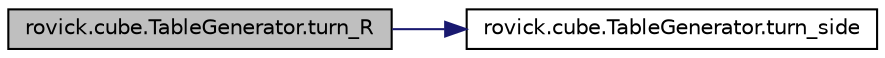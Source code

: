 digraph "rovick.cube.TableGenerator.turn_R"
{
  edge [fontname="Helvetica",fontsize="10",labelfontname="Helvetica",labelfontsize="10"];
  node [fontname="Helvetica",fontsize="10",shape=record];
  rankdir="LR";
  Node0 [label="rovick.cube.TableGenerator.turn_R",height=0.2,width=0.4,color="black", fillcolor="grey75", style="filled", fontcolor="black"];
  Node0 -> Node1 [color="midnightblue",fontsize="10",style="solid",fontname="Helvetica"];
  Node1 [label="rovick.cube.TableGenerator.turn_side",height=0.2,width=0.4,color="black", fillcolor="white", style="filled",URL="$classrovick_1_1cube_1_1_table_generator_a3cdaddab03415947139b77310b80c780.html#a3cdaddab03415947139b77310b80c780"];
}
